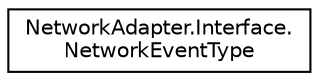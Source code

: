 digraph "Graphical Class Hierarchy"
{
  edge [fontname="Helvetica",fontsize="10",labelfontname="Helvetica",labelfontsize="10"];
  node [fontname="Helvetica",fontsize="10",shape=record];
  rankdir="LR";
  Node1 [label="NetworkAdapter.Interface.\lNetworkEventType",height=0.2,width=0.4,color="black", fillcolor="white", style="filled",URL="$enum_network_adapter_1_1_interface_1_1_network_event_type.html"];
}

